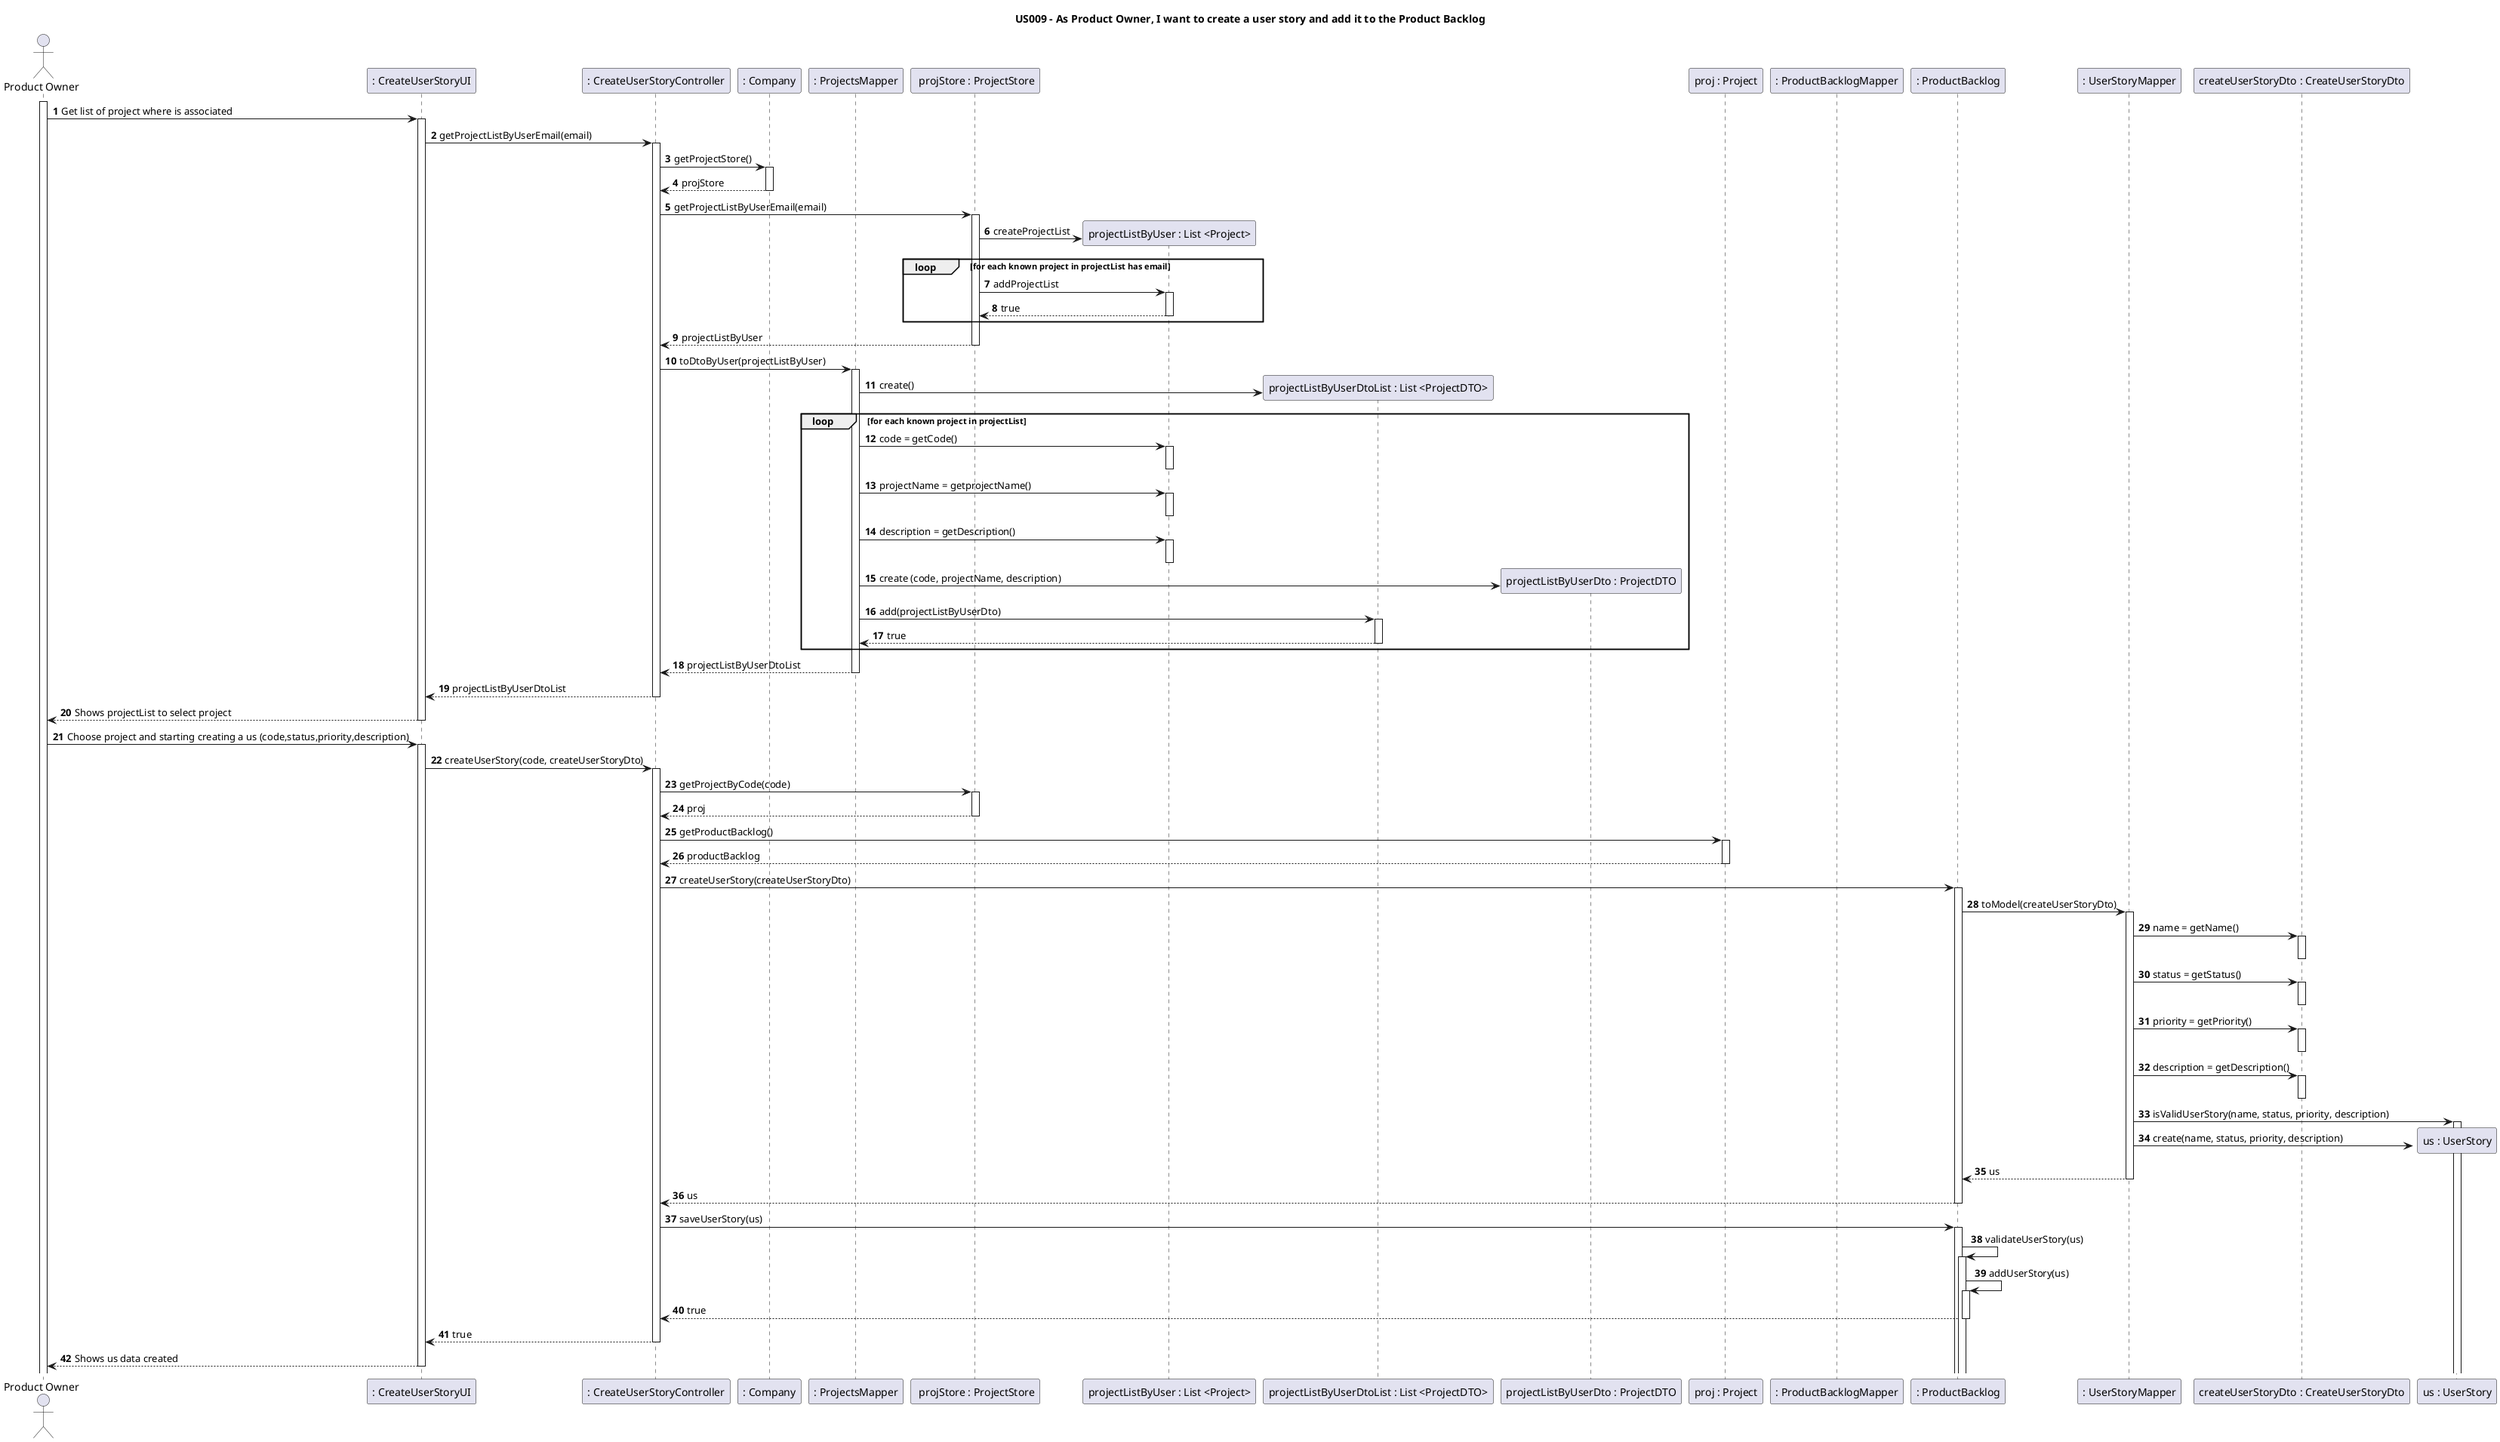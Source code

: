@startuml
'https://plantuml.com/sequence-diagram

title US009 - As Product Owner, I want to create a user story and add it to the Product Backlog

autoactivate on
autonumber

actor "Product Owner" as User
participant ": CreateUserStoryUI" as System
participant ": CreateUserStoryController" as Ctrl
participant ": Company" as C1
participant ": ProjectsMapper" as C2.1.0
participant " projStore : ProjectStore" as C2
participant "projectListByUser : List <Project>" as C2.1
participant "projectListByUserDtoList : List <ProjectDTO>" as C5
participant "projectListByUserDto : ProjectDTO" as C6
participant "proj : Project" as C3
participant ": ProductBacklogMapper" as prodbackM
participant ": ProductBacklog" as C4
participant ": UserStoryMapper" as usMapper
participant "createUserStoryDto : CreateUserStoryDto" as usdto
participant "us : UserStory" as C5.1

activate User


User -> System: Get list of project where is associated
System -> Ctrl: getProjectListByUserEmail(email)
Ctrl -> C1: getProjectStore()
C1 --> Ctrl: projStore
Ctrl -> C2: getProjectListByUserEmail(email)
C2 -> C2.1 ** : createProjectList

loop for each known project in projectList has email
C2->C2.1 : addProjectList
C2.1-->C2 : true
end

C2 --> Ctrl: projectListByUser
Ctrl-> C2.1.0: toDtoByUser(projectListByUser)
C2.1.0->C5 ** : create()

loop for each known project in projectList
C2.1.0->C2.1: code = getCode()
deactivate C2.1
C2.1.0->C2.1: projectName = getprojectName()
deactivate C2.1
C2.1.0->C2.1: description = getDescription()
deactivate C2.1
C2.1.0->C6 ** : create (code, projectName, description)
C2.1.0->C5: add(projectListByUserDto)
C5-->C2.1.0: true
end

C2.1.0 --> Ctrl: projectListByUserDtoList
Ctrl --> System: projectListByUserDtoList
System --> User : Shows projectList to select project

User -> System: Choose project and starting creating a us (code,status,priority,description)
System -> Ctrl: createUserStory(code, createUserStoryDto)
Ctrl -> C2 : getProjectByCode(code)
C2 --> Ctrl : proj
Ctrl-> C3 : getProductBacklog()
C3 --> Ctrl : productBacklog
Ctrl -> C4 : createUserStory(createUserStoryDto)
C4-> usMapper: toModel(createUserStoryDto)
usMapper -> usdto : name = getName()
deactivate usdto
usMapper -> usdto : status = getStatus()
deactivate usdto
usMapper -> usdto : priority = getPriority()
deactivate usdto
usMapper -> usdto : description = getDescription()
deactivate usdto
usMapper->C5.1 : isValidUserStory(name, status, priority, description)
usMapper -> C5.1 ** : create(name, status, priority, description)

usMapper-->C4 : us
C4-->Ctrl : us
Ctrl->C4 : saveUserStory(us)
C4->C4 : validateUserStory(us)
C4->C4 : addUserStory(us)
C4-->Ctrl : true
Ctrl --> System : true
System --> User : Shows us data created

@enduml

